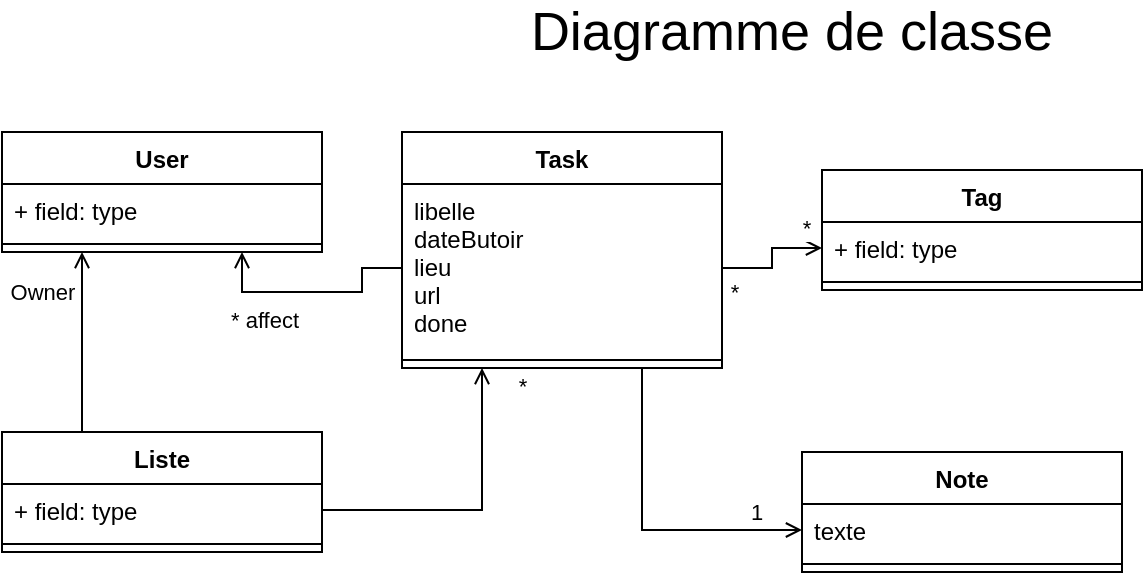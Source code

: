 <mxfile version="13.7.7" type="device"><diagram id="qnxRXt7XSZIyb2SBhUwH" name="Page-1"><mxGraphModel dx="796" dy="418" grid="1" gridSize="10" guides="1" tooltips="1" connect="1" arrows="1" fold="1" page="1" pageScale="1" pageWidth="827" pageHeight="1169" math="0" shadow="0"><root><mxCell id="0"/><mxCell id="1" parent="0"/><mxCell id="HIczmYZG010_QX38tFyZ-65" value="&lt;font style=&quot;font-size: 27px&quot;&gt;Diagramme de classe&lt;/font&gt;" style="text;html=1;strokeColor=none;fillColor=none;align=center;verticalAlign=middle;whiteSpace=wrap;rounded=0;" vertex="1" parent="1"><mxGeometry x="290" y="20" width="290" height="20" as="geometry"/></mxCell><mxCell id="HIczmYZG010_QX38tFyZ-66" value="User" style="swimlane;fontStyle=1;align=center;verticalAlign=top;childLayout=stackLayout;horizontal=1;startSize=26;horizontalStack=0;resizeParent=1;resizeParentMax=0;resizeLast=0;collapsible=1;marginBottom=0;" vertex="1" parent="1"><mxGeometry x="40" y="80" width="160" height="60" as="geometry"/></mxCell><mxCell id="HIczmYZG010_QX38tFyZ-67" value="+ field: type" style="text;strokeColor=none;fillColor=none;align=left;verticalAlign=top;spacingLeft=4;spacingRight=4;overflow=hidden;rotatable=0;points=[[0,0.5],[1,0.5]];portConstraint=eastwest;" vertex="1" parent="HIczmYZG010_QX38tFyZ-66"><mxGeometry y="26" width="160" height="26" as="geometry"/></mxCell><mxCell id="HIczmYZG010_QX38tFyZ-68" value="" style="line;strokeWidth=1;fillColor=none;align=left;verticalAlign=middle;spacingTop=-1;spacingLeft=3;spacingRight=3;rotatable=0;labelPosition=right;points=[];portConstraint=eastwest;" vertex="1" parent="HIczmYZG010_QX38tFyZ-66"><mxGeometry y="52" width="160" height="8" as="geometry"/></mxCell><mxCell id="HIczmYZG010_QX38tFyZ-90" style="edgeStyle=orthogonalEdgeStyle;rounded=0;orthogonalLoop=1;jettySize=auto;html=1;exitX=0.75;exitY=1;exitDx=0;exitDy=0;startArrow=none;startFill=0;endArrow=open;endFill=0;strokeColor=#000000;" edge="1" parent="1" source="HIczmYZG010_QX38tFyZ-70" target="HIczmYZG010_QX38tFyZ-79"><mxGeometry relative="1" as="geometry"/></mxCell><mxCell id="HIczmYZG010_QX38tFyZ-91" value="1" style="edgeLabel;html=1;align=center;verticalAlign=middle;resizable=0;points=[];" vertex="1" connectable="0" parent="HIczmYZG010_QX38tFyZ-90"><mxGeometry x="0.735" relative="1" as="geometry"><mxPoint x="-2" y="-9" as="offset"/></mxGeometry></mxCell><mxCell id="HIczmYZG010_QX38tFyZ-70" value="Task" style="swimlane;fontStyle=1;align=center;verticalAlign=top;childLayout=stackLayout;horizontal=1;startSize=26;horizontalStack=0;resizeParent=1;resizeParentMax=0;resizeLast=0;collapsible=1;marginBottom=0;" vertex="1" parent="1"><mxGeometry x="240" y="80" width="160" height="118" as="geometry"/></mxCell><mxCell id="HIczmYZG010_QX38tFyZ-71" value="libelle&#10;dateButoir&#10;lieu&#10;url&#10;done" style="text;strokeColor=none;fillColor=none;align=left;verticalAlign=top;spacingLeft=4;spacingRight=4;overflow=hidden;rotatable=0;points=[[0,0.5],[1,0.5]];portConstraint=eastwest;" vertex="1" parent="HIczmYZG010_QX38tFyZ-70"><mxGeometry y="26" width="160" height="84" as="geometry"/></mxCell><mxCell id="HIczmYZG010_QX38tFyZ-72" value="" style="line;strokeWidth=1;fillColor=none;align=left;verticalAlign=middle;spacingTop=-1;spacingLeft=3;spacingRight=3;rotatable=0;labelPosition=right;points=[];portConstraint=eastwest;" vertex="1" parent="HIczmYZG010_QX38tFyZ-70"><mxGeometry y="110" width="160" height="8" as="geometry"/></mxCell><mxCell id="HIczmYZG010_QX38tFyZ-78" value="Note" style="swimlane;fontStyle=1;align=center;verticalAlign=top;childLayout=stackLayout;horizontal=1;startSize=26;horizontalStack=0;resizeParent=1;resizeParentMax=0;resizeLast=0;collapsible=1;marginBottom=0;" vertex="1" parent="1"><mxGeometry x="440" y="240" width="160" height="60" as="geometry"/></mxCell><mxCell id="HIczmYZG010_QX38tFyZ-79" value="texte" style="text;strokeColor=none;fillColor=none;align=left;verticalAlign=top;spacingLeft=4;spacingRight=4;overflow=hidden;rotatable=0;points=[[0,0.5],[1,0.5]];portConstraint=eastwest;" vertex="1" parent="HIczmYZG010_QX38tFyZ-78"><mxGeometry y="26" width="160" height="26" as="geometry"/></mxCell><mxCell id="HIczmYZG010_QX38tFyZ-80" value="" style="line;strokeWidth=1;fillColor=none;align=left;verticalAlign=middle;spacingTop=-1;spacingLeft=3;spacingRight=3;rotatable=0;labelPosition=right;points=[];portConstraint=eastwest;" vertex="1" parent="HIczmYZG010_QX38tFyZ-78"><mxGeometry y="52" width="160" height="8" as="geometry"/></mxCell><mxCell id="HIczmYZG010_QX38tFyZ-88" style="edgeStyle=orthogonalEdgeStyle;rounded=0;orthogonalLoop=1;jettySize=auto;html=1;exitX=0.25;exitY=0;exitDx=0;exitDy=0;entryX=0.25;entryY=1;entryDx=0;entryDy=0;startArrow=none;startFill=0;endArrow=open;endFill=0;strokeColor=#000000;" edge="1" parent="1" source="HIczmYZG010_QX38tFyZ-82" target="HIczmYZG010_QX38tFyZ-66"><mxGeometry relative="1" as="geometry"><Array as="points"><mxPoint x="80" y="160"/><mxPoint x="80" y="160"/></Array></mxGeometry></mxCell><mxCell id="HIczmYZG010_QX38tFyZ-89" value="Owner" style="edgeLabel;html=1;align=center;verticalAlign=middle;resizable=0;points=[];" vertex="1" connectable="0" parent="HIczmYZG010_QX38tFyZ-88"><mxGeometry x="0.556" y="58" relative="1" as="geometry"><mxPoint x="38" as="offset"/></mxGeometry></mxCell><mxCell id="HIczmYZG010_QX38tFyZ-82" value="Liste" style="swimlane;fontStyle=1;align=center;verticalAlign=top;childLayout=stackLayout;horizontal=1;startSize=26;horizontalStack=0;resizeParent=1;resizeParentMax=0;resizeLast=0;collapsible=1;marginBottom=0;" vertex="1" parent="1"><mxGeometry x="40" y="230" width="160" height="60" as="geometry"/></mxCell><mxCell id="HIczmYZG010_QX38tFyZ-83" value="+ field: type" style="text;strokeColor=none;fillColor=none;align=left;verticalAlign=top;spacingLeft=4;spacingRight=4;overflow=hidden;rotatable=0;points=[[0,0.5],[1,0.5]];portConstraint=eastwest;" vertex="1" parent="HIczmYZG010_QX38tFyZ-82"><mxGeometry y="26" width="160" height="26" as="geometry"/></mxCell><mxCell id="HIczmYZG010_QX38tFyZ-84" value="" style="line;strokeWidth=1;fillColor=none;align=left;verticalAlign=middle;spacingTop=-1;spacingLeft=3;spacingRight=3;rotatable=0;labelPosition=right;points=[];portConstraint=eastwest;" vertex="1" parent="HIczmYZG010_QX38tFyZ-82"><mxGeometry y="52" width="160" height="8" as="geometry"/></mxCell><mxCell id="HIczmYZG010_QX38tFyZ-86" style="edgeStyle=orthogonalEdgeStyle;rounded=0;orthogonalLoop=1;jettySize=auto;html=1;exitX=1;exitY=0.5;exitDx=0;exitDy=0;entryX=0.25;entryY=1;entryDx=0;entryDy=0;startArrow=none;startFill=0;endArrow=open;endFill=0;strokeColor=#000000;" edge="1" parent="1" source="HIczmYZG010_QX38tFyZ-83" target="HIczmYZG010_QX38tFyZ-70"><mxGeometry relative="1" as="geometry"/></mxCell><mxCell id="HIczmYZG010_QX38tFyZ-87" value="*" style="edgeLabel;html=1;align=center;verticalAlign=middle;resizable=0;points=[];" vertex="1" connectable="0" parent="HIczmYZG010_QX38tFyZ-86"><mxGeometry x="0.637" relative="1" as="geometry"><mxPoint x="20" y="-19" as="offset"/></mxGeometry></mxCell><mxCell id="HIczmYZG010_QX38tFyZ-92" style="edgeStyle=orthogonalEdgeStyle;rounded=0;orthogonalLoop=1;jettySize=auto;html=1;exitX=1;exitY=0.5;exitDx=0;exitDy=0;entryX=0;entryY=0.5;entryDx=0;entryDy=0;startArrow=none;startFill=0;endArrow=open;endFill=0;strokeColor=#000000;" edge="1" parent="1" source="HIczmYZG010_QX38tFyZ-71" target="HIczmYZG010_QX38tFyZ-75"><mxGeometry relative="1" as="geometry"/></mxCell><mxCell id="HIczmYZG010_QX38tFyZ-93" value="*" style="edgeLabel;html=1;align=center;verticalAlign=middle;resizable=0;points=[];" vertex="1" connectable="0" parent="HIczmYZG010_QX38tFyZ-92"><mxGeometry x="0.736" y="-5" relative="1" as="geometry"><mxPoint y="-15" as="offset"/></mxGeometry></mxCell><mxCell id="HIczmYZG010_QX38tFyZ-96" value="*" style="edgeLabel;html=1;align=center;verticalAlign=middle;resizable=0;points=[];" vertex="1" connectable="0" parent="HIczmYZG010_QX38tFyZ-92"><mxGeometry x="-0.68" y="-5" relative="1" as="geometry"><mxPoint x="-4" y="7" as="offset"/></mxGeometry></mxCell><mxCell id="HIczmYZG010_QX38tFyZ-94" style="edgeStyle=orthogonalEdgeStyle;rounded=0;orthogonalLoop=1;jettySize=auto;html=1;exitX=0;exitY=0.5;exitDx=0;exitDy=0;entryX=0.75;entryY=1;entryDx=0;entryDy=0;startArrow=none;startFill=0;endArrow=open;endFill=0;strokeColor=#000000;" edge="1" parent="1" source="HIczmYZG010_QX38tFyZ-71" target="HIczmYZG010_QX38tFyZ-66"><mxGeometry relative="1" as="geometry"/></mxCell><mxCell id="HIczmYZG010_QX38tFyZ-95" value="* affect" style="edgeLabel;html=1;align=center;verticalAlign=middle;resizable=0;points=[];" vertex="1" connectable="0" parent="HIczmYZG010_QX38tFyZ-94"><mxGeometry x="0.443" y="3" relative="1" as="geometry"><mxPoint y="11" as="offset"/></mxGeometry></mxCell><mxCell id="HIczmYZG010_QX38tFyZ-74" value="Tag" style="swimlane;fontStyle=1;align=center;verticalAlign=top;childLayout=stackLayout;horizontal=1;startSize=26;horizontalStack=0;resizeParent=1;resizeParentMax=0;resizeLast=0;collapsible=1;marginBottom=0;" vertex="1" parent="1"><mxGeometry x="450" y="99" width="160" height="60" as="geometry"/></mxCell><mxCell id="HIczmYZG010_QX38tFyZ-75" value="+ field: type" style="text;strokeColor=none;fillColor=none;align=left;verticalAlign=top;spacingLeft=4;spacingRight=4;overflow=hidden;rotatable=0;points=[[0,0.5],[1,0.5]];portConstraint=eastwest;" vertex="1" parent="HIczmYZG010_QX38tFyZ-74"><mxGeometry y="26" width="160" height="26" as="geometry"/></mxCell><mxCell id="HIczmYZG010_QX38tFyZ-76" value="" style="line;strokeWidth=1;fillColor=none;align=left;verticalAlign=middle;spacingTop=-1;spacingLeft=3;spacingRight=3;rotatable=0;labelPosition=right;points=[];portConstraint=eastwest;" vertex="1" parent="HIczmYZG010_QX38tFyZ-74"><mxGeometry y="52" width="160" height="8" as="geometry"/></mxCell></root></mxGraphModel></diagram></mxfile>